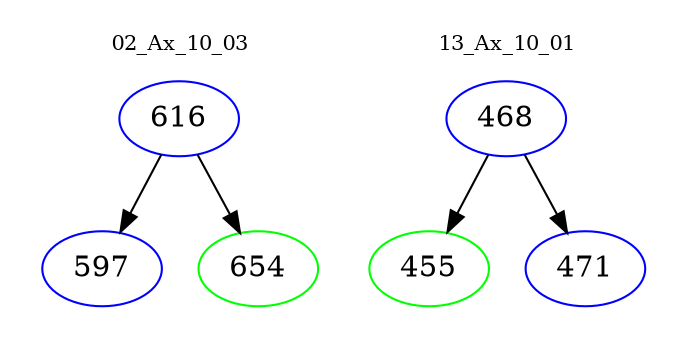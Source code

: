 digraph{
subgraph cluster_0 {
color = white
label = "02_Ax_10_03";
fontsize=10;
T0_616 [label="616", color="blue"]
T0_616 -> T0_597 [color="black"]
T0_597 [label="597", color="blue"]
T0_616 -> T0_654 [color="black"]
T0_654 [label="654", color="green"]
}
subgraph cluster_1 {
color = white
label = "13_Ax_10_01";
fontsize=10;
T1_468 [label="468", color="blue"]
T1_468 -> T1_455 [color="black"]
T1_455 [label="455", color="green"]
T1_468 -> T1_471 [color="black"]
T1_471 [label="471", color="blue"]
}
}

